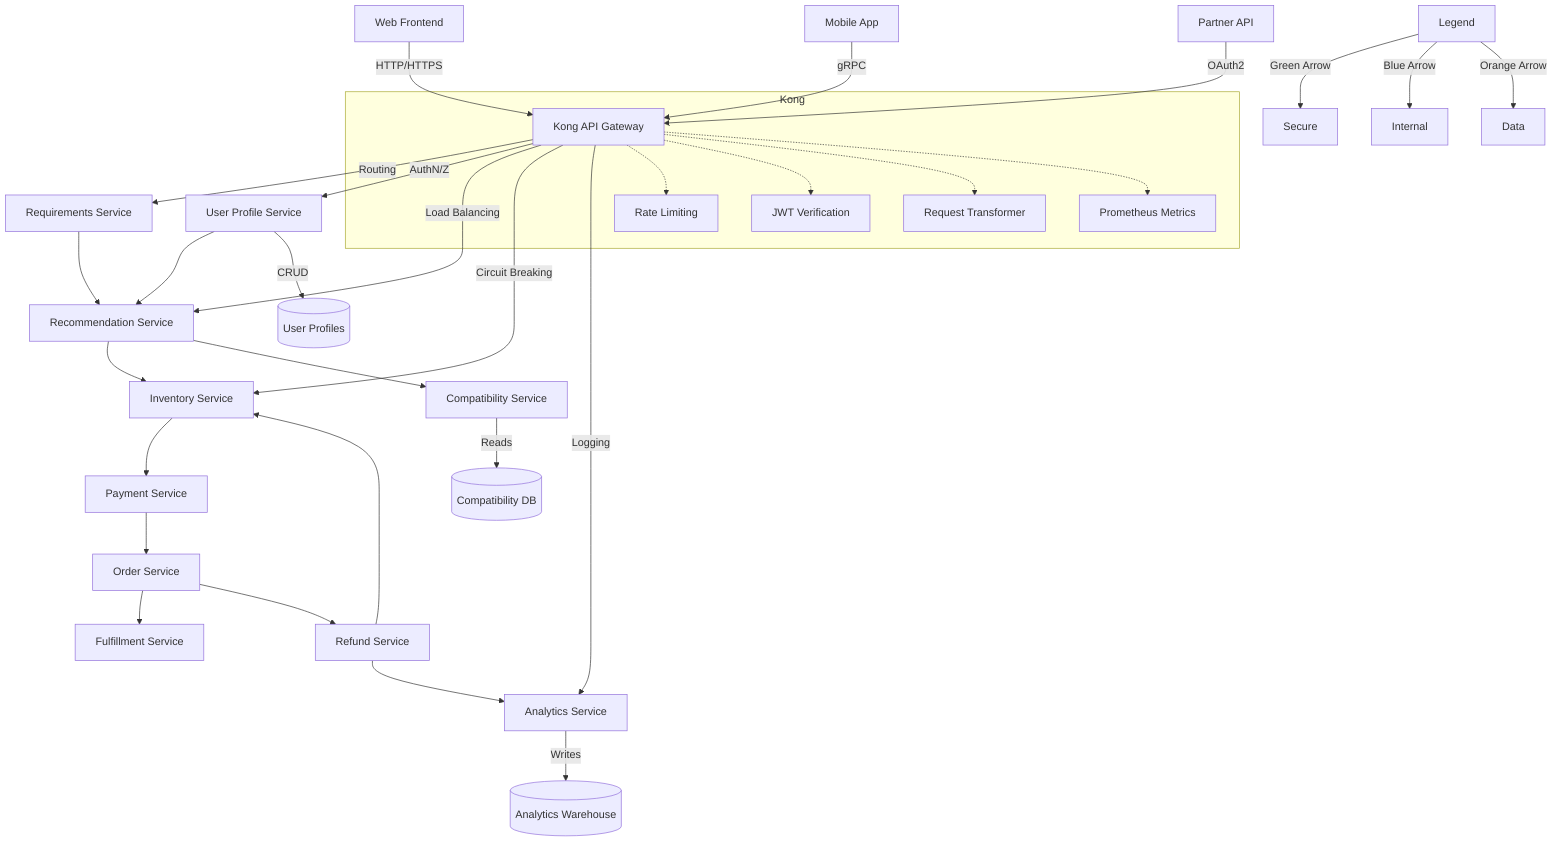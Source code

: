 ---
id: 4cc017e4-1128-407a-9665-b9b63daf8693
---
flowchart TD
 subgraph Kong["Kong"]
        P1["Rate Limiting"]
        K["Kong API Gateway"]
        P2["JWT Verification"]
        P3["Request Transformer"]
        P4["Prometheus Metrics"]
  end
    A["Web Frontend"] -- HTTP/HTTPS --> K
    B["Mobile App"] -- gRPC --> K
    C["Partner API"] -- OAuth2 --> K
    K -- Routing --> D["Requirements Service"]
    K -- AuthN/Z --> E["User Profile Service"]
    K -- Load Balancing --> F["Recommendation Service"]
    K -- Circuit Breaking --> G["Inventory Service"]
    K -- Logging --> H["Analytics Service"]
    D --> F
    F --> G & I["Compatibility Service"]
    E --> F
    G --> J["Payment Service"]
    J --> L["Order Service"]
    L --> M["Fulfillment Service"] & N["Refund Service"]
    N --> G & H
    I -- Reads --> DB1[("Compatibility DB")]
    E -- CRUD --> DB2[("User Profiles")]
    H -- Writes --> DB3[("Analytics Warehouse")]
    K -.-> P1 & P2 & P3 & P4
    legend["Legend"] -- Green Arrow --> Secure["Secure"]
    legend -- Blue Arrow --> Internal["Internal"]
    legend -- Orange Arrow --> Data["Data"]